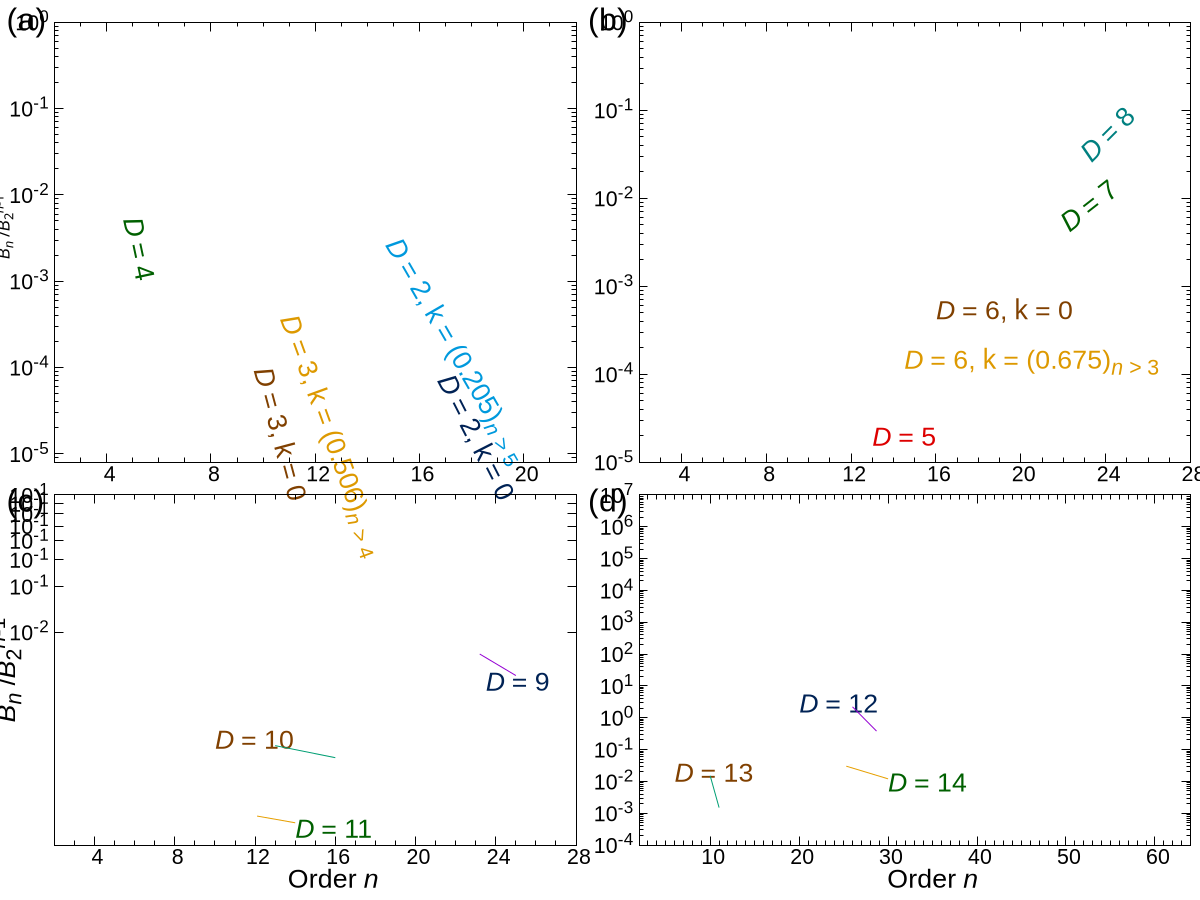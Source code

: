 unset multiplot
reset

set encoding cp1250 # make minus sign longer
#set encoding iso_8859_1
set terminal postscript eps enhanced size 7, 9 font "Arial, 20"
set output "ievirlow.eps"

tcfont="Arial, 16"
thexlabel='Order {/Arial-Italic n}'
theylabel='{/Arial-Italic B_n} /{/Arial-Italic B}_2^{{/Arial-Italic n}-1}'

# height of the bottom panels
bh = 0.45
# height of the top panels
th = 1 - bh

# width of the right panel
rw = 0.52
# width of the left panel
lw = 1 - rw

set logscale y
set ytics font tcfont offset 0.3, 0
set mytics 10
set format y '10^{%T}'

lbfont  = "Arial, 20"

color1a = "#dd0000"
color1b = "#002255"
color1b1 = "#3355cc"
color1b2 = "#0099dd"

color2a = "#000000"
color2b = "#804000"
color2b1 = "#c07030"
color2b2 = "#dd9900"

color3a = "#600080"
color3b = "#006000"

color4a = "#a0a0a0"
color4b = "#008080"

# line styles for the small panels
set style line 1  lc rgb "#aaaaaa" lt 1 lw 1

set style line 2  lc rgb color1a lt 1 pt 4  ps 2.0 # empty square
set style line 3  lc rgb color1a lt 1 pt 5  ps 2.0 # full  square

set style line 4  lc rgb color1b lt 1 pt 12 ps 2.6 # empty diamond
set style line 5  lc rgb color1b lt 1 pt 13 ps 2.6 # full  diamond

set style line 24 lc rgb color1b1 lt 2 pt 12 ps 2.6 # empty diamond
set style line 25 lc rgb color1b1 lt 2 pt 13 ps 2.6 # full  diamond

set style line 34 lc rgb color1b2 lt 3 pt 12 ps 2.6 # empty diamond
set style line 35 lc rgb color1b2 lt 3 pt 13 ps 2.6 # full  diamond

set style line 6  lc rgb color2a lt 1 pt 10 ps 2.4 # empty inverted triangle
set style line 7  lc rgb color2a lt 1 pt 11 ps 2.4 # full  inverted triangle

set style line 8  lc rgb color2b lt 1 pt 8  ps 2.4 # empty triangle
set style line 9  lc rgb color2b lt 1 pt 9  ps 2.4 # full  triangle

set style line 28 lc rgb color2b1 lt 2 pt 8  ps 2.4 # empty triangle
set style line 29 lc rgb color2b1 lt 2 pt 9  ps 2.4 # full  triangle

set style line 38 lc rgb color2b2 lt 3 pt 8  ps 2.4 # empty triangle
set style line 39 lc rgb color2b2 lt 3 pt 9  ps 2.4 # full  triangle

set style line 10 lc rgb color3a lt 1 pt 6  ps 2.0 # empty circle
set style line 11 lc rgb color3a lt 1 pt 7  ps 2.0 # full  circle

set style line 12 lc rgb color3b lt 1 pt 14 ps 2.2 # empty pentagon
set style line 13 lc rgb color3b lt 1 pt 15 ps 2.2 # full  pentagon

set style line 14 lc rgb color4a lt 1 lw 1.0 pt 1  ps 2.2   # thin
set style line 15 lc rgb color4a lt 1 lw 5.0 pt 1  ps 2.2   # thick

set style line 16 lc rgb color4b lt 1 lw 1.0 pt 2  ps 1.7   # thin
set style line 17 lc rgb color4b lt 1 lw 9.0 pt 2  ps 1.7   # thick



tagdx1 = 0.005
tagdx2 = 0.010
tagdy1 = 0.020
tagdy2 = 0.005
tagfont = "Arial, 24"
set label 1000 "(a)" at screen       tagdx1,  1 - tagdy1 font tagfont
set label 1001 "(b)" at screen  lw + tagdx2,  1 - tagdy1 font tagfont
set label 1002 "(c)" at screen       tagdx1, bh - tagdy2 font tagfont
set label 1003 "(d)" at screen  lw + tagdx2, bh - tagdy2 font tagfont



set multiplot




# left-top panel

set size    lw, th
set origin 0.0, bh

set xtics 4 font tcfont offset 0, 0.5
set mxtics 4
unset xlabel

set ylabel theylabel offset 1.3, 0.7

set tmargin 1.
set bmargin 1.5
set rmargin 0.
set lmargin 6.0

set label 101 "{/Arial-Italic D} = 2, {/Symbol-Oblique k} = 0" \
  at 17.0, 0.8e-4 rotate by -63  textcolor rgb color1b font lbfont

set label 301 "{/Arial-Italic D} = 2, {/Symbol-Oblique k} = (0.205)_{{/Arial-Italic n} > 5}" \
  at 15.0, 3.0e-3 rotate by -60  textcolor rgb color1b2 font lbfont

set label 102 "{/Arial-Italic D} = 3, {/Symbol-Oblique k} = 0" \
   at 10.0, 1.0e-4 rotate by -75  textcolor rgb color2b font lbfont

set label 302 "{/Arial-Italic D} = 3, {/Symbol-Oblique k} = (0.506)_{{/Arial-Italic n} > 4}" \
   at 11.0, 4.0e-4 rotate by -70  textcolor rgb color2b2 font lbfont

set label 103 "{/Arial-Italic D} = 4" at  5.0, 5.5e-3 rotate by -78  textcolor rgb color3b font lbfont

plot [2:22][8e-6:1] \
  "data/D2/BnD2n14.dat"                   u ($1):(abs($2)):3                            w l  ls 2  lt 1 lw 0.5 notitle, \
  ""                                      u ($1):(abs($2)):3                            w e  ls 2       lw 3.0 notitle, \
  "data/D3/BnD3n12.dat"                   u ($1):(abs($2)):3                            w l  ls 6  lt 2 lw 0.5 notitle, \
  ""                                      u ($1):(abs($2)):3                            w e  ls 6       lw 3.0 notitle, \
  "data/D4/BnD4n11.dat"                   u ($1):(abs($2)):3                            w l  ls 10 lt 4 lw 0.5 notitle, \
  ""                                      u ($1):(abs($2)):3                            w e  ls 10      lw 3.0 notitle, \
  "iedata/xBnPYcD2n32.dat"                u ($1):(abs($2))                              w l  ls 4  lt 1 lw 0.5 notitle, \
  ""                                      u ($1):(abs($2))                              w p  ls 4       lw 3.0 notitle, \
  "iedata/kappa/hBnPYcD2n32R34M32768c0.205L4.dat"  u ($1):(abs($4))              w l  ls 34  lt 1 lw 0.5 notitle, \
  ""                                      u ($1):(abs($4))                              w p  ls 34       lw 3.0 notitle, \
  "iedata/xBnPYcD3n16.dat"                u ($1):(($1 <= 12) ? abs($2) : 1/0)           w l  ls 8  lt 2 lw 0.5 notitle, \
  ""                                      u ($1):(($1 <= 12) ? abs($2) : 1/0)           w p  ls 8       lw 3.0 notitle, \
  "iedata/kappa/BnPYcD3n32R34M32768c0.506L3f128.dat"  u ($1):(($1 <= 12) ? abs($2) : 1/0)     w l  ls 38  lt 2 lw 0.5 notitle, \
  ""                                      u ($1):(($1 <= 12) ? abs($2) : 1/0)           w p  ls 38       lw 3.0 notitle, \
  "iedata/xBnPYcD4n16.dat"                u ($1):(($1 <= 8)  ? abs($2) : 1/0)           w l  ls 12 lt 4 lw 0.5 notitle, \
  ""                                      u ($1):(($1 <= 8 && $2 > 0) ? abs($2) : 1/0)  w p  ls 12      lw 3.0 notitle, \
  ""                                      u ($1):(($1 <= 8 && $2 < 0) ? abs($2) : 1/0)  w p  ls 13      lw 3.0 notitle, \
  1e-100 lw 0 notitle

unset label





# right-top panel

set size    rw, th
set origin  lw, bh

set rmargin 1.0
set lmargin 7.0
unset ylabel

set label 101 "{/Arial-Italic D} = 5" at  13, 2e-5   rotate by 0  textcolor rgb color1a font lbfont

set label 102 "{/Arial-Italic D} = 6, {/Symbol-Oblique k} = 0" \
    at  16, 5.5e-4 rotate by 0  textcolor rgb color2b font lbfont

set label 202 "{/Arial-Italic D} = 6, {/Symbol-Oblique k} = (0.675)_{{/Arial-Italic n} > 3}" \
    at  14.5, 1.5e-4 rotate by 0  textcolor rgb color2b2 font lbfont

set label 103 "{/Arial-Italic D} = 7" at  22, 5e-3   rotate by 38 textcolor rgb color3b font lbfont
set label 104 "{/Arial-Italic D} = 8" at  23, 3e-2   rotate by 45 textcolor rgb color4b font lbfont



plot [2:28][1e-5:1] \
  "data/D5/BnD5n12.dat"                   u ($1):(abs($2))                                  w l ls 2  lt 1 lw 0.5 notitle, \
  ""                                      u ($1):(($2 > 0) ? abs($2) : 1/0):3               w e ls 2       lw 1.0 notitle, \
  ""                                      u ($1):(($2 < 0) ? abs($2) : 1/0):3               w e ls 3       lw 1.0 notitle, \
  "data/D6/BnD6n16.dat"                   u ($1):(abs($2))                                  w l ls 6  lt 2 lw 0.5 notitle, \
  ""                                      u ($1):(($2 > 0) ? abs($2) : 1/0):3               w e ls 6       lw 1.0 notitle, \
  ""                                      u ($1):(($2 < 0) ? abs($2) : 1/0):3               w e ls 7       lw 1.0 notitle, \
  "data/D7/BnD7n20.dat"                   u ($1):(abs($2))                                  w l ls 10 lt 4 lw 0.5 notitle, \
  ""                                      u ($1):(($2 > 0) ? abs($2) : 1/0):3               w e ls 10      lw 1.0 notitle, \
  ""                                      u ($1):(($2 < 0) ? abs($2) : 1/0):3               w e ls 11      lw 1.0 notitle, \
  "data/D8/BnD8n24.dat"                   u ($1):(abs($2))                                  w l ls 14 lt 5 lw 0.5 notitle, \
  ""                                      u ($1):(($2 > 0) ? abs($2) : 1/0):3               w e ls 14             notitle, \
  ""                                      u ($1):(($2 < 0) ? abs($2) : 1/0):3               w e ls 15             notitle, \
  "iedata/xBnPYcD5n16.dat"                u ($1):(($1 <= 5) ? abs($2) : 1/0)                w l ls 4  lt 1 lw 0.5 notitle, \
  ""                                      u ($1):(($1 <= 5 && $2 > 0) ? abs($2) : 1/0)      w p ls 4       lw 1.0 notitle, \
  "iedata/xBnPYcD6n128.dat"               u ($1):(abs($2))                                  w l ls 8  lt 2 lw 0.5 notitle, \
  ""                                      u ($1):(($2 > 0) ? abs($2) : 1/0)                 w p ls 8       lw 1.0 notitle, \
  ""                                      u ($1):(($2 < 0) ? abs($2) : 1/0)                 w p ls 9       lw 1.0 notitle, \
  "iedata/kappa/hBnPYcD6n32R34M32768c0.675L2.dat"  u ($1):(abs($4))                         w l ls 38 lt 2 lw 0.5 notitle, \
  ""                                      u ($1):(($4 > 0) ? abs($4) : 1/0)                 w p ls 38      lw 1.0 notitle, \
  ""                                      u ($1):(($4 < 0) ? abs($4) : 1/0)                 w p ls 39      lw 1.0 notitle, \
  "iedata/xBnPYcD7n128.dat"               u ($1):(abs($2))                                  w l ls 12 lt 4 lw 0.5 notitle, \
  ""                                      u ($1):(($2 > 0) ? abs($2) : 1/0)                 w p ls 12      lw 1.0 notitle, \
  ""                                      u ($1):(($2 < 0) ? abs($2) : 1/0)                 w p ls 13      lw 1.0 notitle, \
  "iedata/xBnPYcD8n128.dat"               u ($1):(abs($2))                                  w l ls 16 lt 5 lw 0.5 notitle, \
  ""                                      u ($1):($2 > 0 ? abs($2) : 1/0)                   w p ls 16             notitle, \
  ""                                      u ($1):($2 < 0 ? abs($2) : 1/0)                   w p ls 17             notitle, \
  1e-100 lw 0 notitle

unset label




# left-bottom panel

set size    lw, bh
set origin 0.0, 0.0

set tmargin 0.
set bmargin 2.5
set xlabel thexlabel font lbfont offset 2, 1.0

set lmargin 6.0
set format y '10^{%T}'
set ylabel theylabel font lbfont offset 1.5, 0.0

set rmargin 0.

set label 101 "{/Arial-Italic D} = 9"   at  23.5, 2.4e-2  rotate by 0  textcolor rgb color1b font lbfont
set label 102 "{/Arial-Italic D} = 10"  at  10.0, 1.0e-2  rotate by 0  textcolor rgb color2b font lbfont
set label 103 "{/Arial-Italic D} = 11"  at  14.0, 2.6e-3  rotate by 0  textcolor rgb color3b font lbfont

set arrow from 25.0, 2.6e-2 to 23.2, 3.6e-2 ls 4  lt 1 nohead
set arrow from 13.0, 9.0e-3 to 16.0, 7.5e-3 ls 8  lt 2 nohead
set arrow from 14.0, 2.8e-3 to 12.1, 3.1e-3 ls 12 lt 4 nohead

plot [2:28][2e-3:4e-1] \
  "data/D9r1n20/BnD9n20.dat"              u ($1):(abs($2))                      w l ls 2  lt 1   lw 0.3 notitle, \
  ""                                      u ($1):(($2 > 0) ? abs($2) : 1/0):3   w e ls 2  ps 1.5 lw 1.0 notitle, \
  ""                                      u ($1):(($2 < 0) ? abs($2) : 1/0):3   w e ls 3  ps 1.5 lw 1.0 notitle, \
  "data/D10r1n32/BnD10n32.dat"            u ($1):(abs($2))                      w l ls 6  lt 2   lw 0.3 notitle, \
  ""                                      u ($1):(($2 > 0) ? abs($2) : 1/0):3   w e ls 6  ps 1.8 lw 1.0 notitle, \
  ""                                      u ($1):(($2 < 0) ? abs($2) : 1/0):3   w e ls 7  ps 1.8 lw 1.0 notitle, \
  "data/D11r1n32/BnD11n32.dat"            u ($1):(abs($2))                      w l ls 10 lt 4   lw 0.3 notitle, \
  ""                                      u ($1):(($2 > 0) ? abs($2) : 1/0):3   w e ls 10 ps 1.5 lw 1.0 notitle, \
  ""                                      u ($1):(($2 < 0) ? abs($2) : 1/0):3   w e ls 11 ps 1.5 lw 1.0 notitle, \
  "iedata/xBnPYcD9n128.dat"               u ($1):(abs($2))                      w l ls 4  lt 1   lw 0.3 notitle, \
  ""                                      u ($1):($2 > 0 ? abs($2) : 1/0)       w p ls 4  ps 1.8 lw 1.0 notitle, \
  ""                                      u ($1):($2 < 0 ? abs($2) : 1/0)       w p ls 5  ps 1.8 lw 1.0 notitle, \
  "iedata/xBnPYcD10n128.dat"              u ($1):(abs($2))                      w l ls 8  lt 2   lw 0.3 notitle, \
  ""                                      u ($1):($2 > 0 ? abs($2) : 1/0)       w p ls 8  ps 1.5 lw 1.0 notitle, \
  ""                                      u ($1):($2 < 0 ? abs($2) : 1/0)       w p ls 9  ps 1.5 lw 1.0 notitle, \
  "iedata/xBnPYcD11n128.dat"              u ($1):(abs($2))                      w l ls 12 lt 4   lw 0.3 notitle, \
  ""                                      u ($1):($2 > 0 ? abs($2) : 1/0)       w p ls 12 ps 1.6 lw 1.0 notitle, \
  ""                                      u ($1):($2 < 0 ? abs($2) : 1/0)       w p ls 13 ps 1.6 lw 1.0 notitle, \
  1e-100 lw 0 notitle

unset label
unset arrow




# right-bottom panel

set size    rw, bh
set origin  lw, 0.0

set lmargin 7.0
set rmargin 1.0

set xtics 10 font tcfont offset 0, 0.5
set mxtics 10
unset ylabel
set ytics 1e-4, 10

set label 101 "{/Arial-Italic D} = 12"  at  20.0, 3.0e0   rotate by 0  textcolor rgb color1b font lbfont
set label 102 "{/Arial-Italic D} = 13"  at   6.0, 2.0e-2  rotate by 0  textcolor rgb color2b font lbfont
set label 103 "{/Arial-Italic D} = 14"  at  30.0, 1.0e-2  rotate by 0  textcolor rgb color3b font lbfont

set arrow from 26.0, 2.2e0  to 28.7, 3.8e-1 ls 4  lt 1 nohead
set arrow from 10.0, 1.5e-2 to 11.0, 1.5e-3 ls 8  lt 2 nohead
set arrow from 30.0, 1.2e-2 to 25.3, 3.0e-2 ls 12 lt 4 nohead

plot [2:64][1e-4:1e7] \
  "data/D12r1n64/BnD12n64.dat"            u ($1):(abs($2))                    w l ls 2  lt 1   lw 0.3 notitle, \
  ""                                      u ($1):(($2 > 0) ? abs($2) : 1/0)   w p ls 2  ps 1.0 lw 1.0 notitle, \
  ""                                      u ($1):(($2 < 0) ? abs($2) : 1/0)   w p ls 3  ps 1.0 lw 1.0 notitle, \
  "data/D13r1n64/BnD13n64.dat"            u ($1):(abs($2))                    w l ls 6  lt 2   lw 0.3 notitle, \
  ""                                      u ($1):(($2 > 0) ? abs($2) : 1/0)   w p ls 6  ps 1.2 lw 1.0 notitle, \
  ""                                      u ($1):(($2 < 0) ? abs($2) : 1/0)   w p ls 7  ps 1.2 lw 1.0 notitle, \
  "data/D14r1n64/BnD14n64.dat"            u ($1):(abs($2))                    w l ls 10 lt 4   lw 0.3 notitle, \
  ""                                      u ($1):(($2 > 0) ? abs($2) : 1/0)   w p ls 10 ps 1.0 lw 1.0 notitle, \
  ""                                      u ($1):(($2 < 0) ? abs($2) : 1/0)   w p ls 11 ps 1.0 lw 1.0 notitle, \
  "iedata/xBnPYcD12n128.dat"              u ($1):(abs($2))                    w l ls 4  lt 1   lw 0.3 notitle, \
  ""                                      u ($1):(($2 > 0) ? abs($2) : 1/0)   w p ls 4  ps 1.2 lw 1.0 notitle, \
  ""                                      u ($1):(($2 < 0) ? abs($2) : 1/0)   w p ls 5  ps 1.2 lw 1.0 notitle, \
  "iedata/xBnPYcD13n128.dat"              u ($1):(abs($2))                    w l ls 8  lt 2   lw 0.3 notitle, \
  ""                                      u ($1):($2 > 0 ? abs($2) : 1/0)     w p ls 8  ps 1.2 lw 1.0 notitle, \
  ""                                      u ($1):($2 < 0 ? abs($2) : 1/0)     w p ls 9  ps 1.2 lw 1.0 notitle, \
  "iedata/xBnPYcD14n128.dat"              u ($1):(abs($2))                    w l ls 12 lt 4   lw 0.3 notitle, \
  ""                                      u ($1):(($2 > 0) ? abs($2) : 1/0)   w p ls 12 ps 1.1 lw 1.0 notitle, \
  ""                                      u ($1):(($2 < 0) ? abs($2) : 1/0)   w p ls 13 ps 1.1 lw 1.0 notitle, \
  1e-100 lw 0 notitle

unset arrow
unset label



unset multiplot
unset output
set terminal wxt
reset



